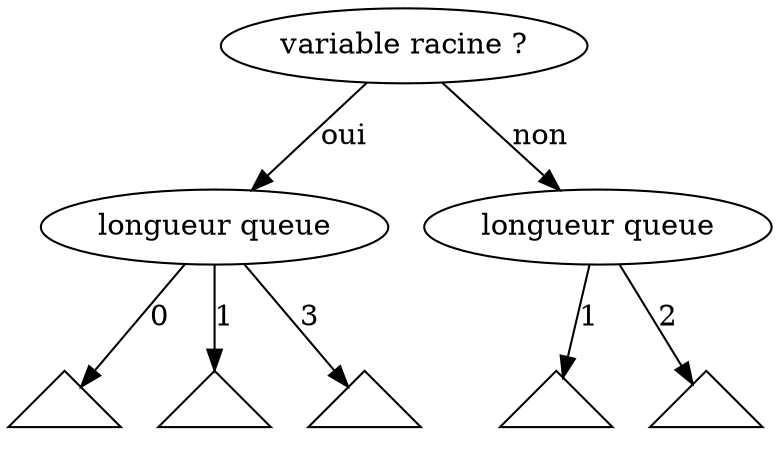 digraph {
	f_0 [ label = "variable racine ?" ] ;
	f_1_1 [ label = "longueur queue" ] ;
	f_1_2 [ label = "longueur queue" ] ;
	f_2_1 [ shape = triangle, label = "" ] ;
	f_2_2 [ shape = triangle, label = "" ] ;
	f_2_3 [ shape = triangle, label = "" ] ;
	f_2_4 [ shape = triangle, label = "" ] ;
	f_2_5 [ shape = triangle, label = "" ] ;
	f_0 -> f_1_1 [ label = "oui" ] ;
	f_0 -> f_1_2 [ label = "non" ] ;
	f_1_1 -> f_2_1 [ label = "0" ] ;
	f_1_1 -> f_2_2 [ label = "1" ] ;
	f_1_1 -> f_2_3 [ label = "3" ] ;
	f_1_2 -> f_2_4 [ label = "1" ] ;
	f_1_2 -> f_2_5 [ label = "2" ] ;
}

